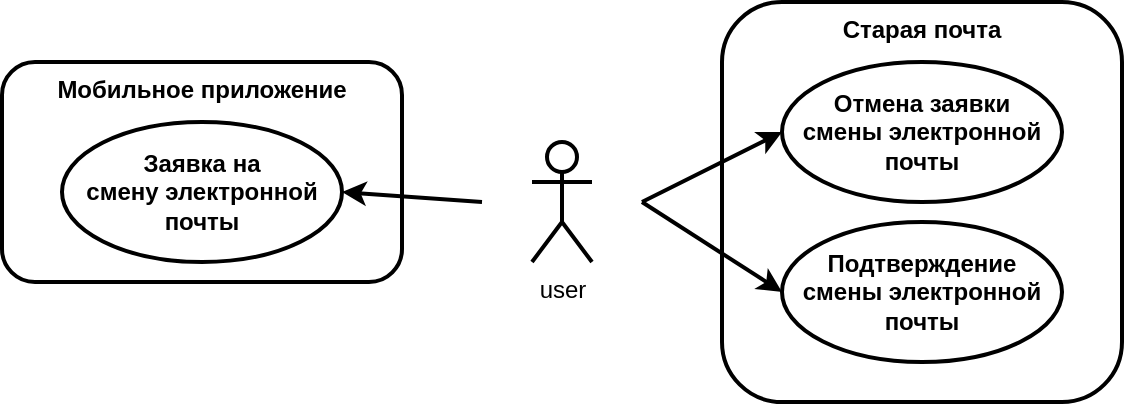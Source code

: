 <mxfile version="21.2.8" type="device">
  <diagram name="Page-1" id="eW0bg7WfZRuWj_yWLDX-">
    <mxGraphModel dx="987" dy="585" grid="1" gridSize="10" guides="1" tooltips="1" connect="1" arrows="1" fold="1" page="1" pageScale="1" pageWidth="850" pageHeight="1100" math="0" shadow="0">
      <root>
        <mxCell id="0" />
        <mxCell id="1" parent="0" />
        <mxCell id="JRjmI1aE77-BqFbRmC0a-8" value="&amp;nbsp;" style="html=1;whiteSpace=wrap;strokeColor=none;fillColor=none;" parent="1" vertex="1">
          <mxGeometry x="280" y="80" width="80" height="120" as="geometry" />
        </mxCell>
        <mxCell id="JRjmI1aE77-BqFbRmC0a-6" value="&lt;b&gt;Старая почта&lt;/b&gt;" style="html=1;whiteSpace=wrap;rounded=1;verticalAlign=top;strokeWidth=2;" parent="1" vertex="1">
          <mxGeometry x="400" y="40" width="200" height="200" as="geometry" />
        </mxCell>
        <mxCell id="JRjmI1aE77-BqFbRmC0a-3" value="&lt;b&gt;Мобильное приложение&lt;/b&gt;" style="html=1;whiteSpace=wrap;rounded=1;verticalAlign=top;strokeWidth=2;" parent="1" vertex="1">
          <mxGeometry x="40" y="70" width="200" height="110" as="geometry" />
        </mxCell>
        <mxCell id="JRjmI1aE77-BqFbRmC0a-1" value="user" style="shape=umlActor;verticalLabelPosition=bottom;verticalAlign=top;html=1;strokeWidth=2;" parent="1" vertex="1">
          <mxGeometry x="305" y="110" width="30" height="60" as="geometry" />
        </mxCell>
        <mxCell id="JRjmI1aE77-BqFbRmC0a-2" value="Заявка на&lt;br&gt;смену электронной почты" style="ellipse;whiteSpace=wrap;html=1;strokeWidth=2;fontStyle=1" parent="1" vertex="1">
          <mxGeometry x="70" y="100" width="140" height="70" as="geometry" />
        </mxCell>
        <mxCell id="JRjmI1aE77-BqFbRmC0a-4" value="Отмена заявки&lt;br&gt;смены электронной почты" style="ellipse;whiteSpace=wrap;html=1;strokeWidth=2;fontStyle=1" parent="1" vertex="1">
          <mxGeometry x="430" y="70" width="140" height="70" as="geometry" />
        </mxCell>
        <mxCell id="JRjmI1aE77-BqFbRmC0a-5" value="Подтверждение&lt;br&gt;смены электронной почты" style="ellipse;whiteSpace=wrap;html=1;strokeWidth=2;fontStyle=1" parent="1" vertex="1">
          <mxGeometry x="430" y="150" width="140" height="70" as="geometry" />
        </mxCell>
        <mxCell id="JRjmI1aE77-BqFbRmC0a-10" style="rounded=0;orthogonalLoop=1;jettySize=auto;html=1;exitX=1;exitY=0.5;exitDx=0;exitDy=0;entryX=0;entryY=0.5;entryDx=0;entryDy=0;strokeWidth=2;" parent="1" source="JRjmI1aE77-BqFbRmC0a-8" target="JRjmI1aE77-BqFbRmC0a-4" edge="1">
          <mxGeometry relative="1" as="geometry" />
        </mxCell>
        <mxCell id="JRjmI1aE77-BqFbRmC0a-11" style="rounded=0;orthogonalLoop=1;jettySize=auto;html=1;exitX=1;exitY=0.5;exitDx=0;exitDy=0;entryX=0;entryY=0.5;entryDx=0;entryDy=0;strokeWidth=2;" parent="1" source="JRjmI1aE77-BqFbRmC0a-8" target="JRjmI1aE77-BqFbRmC0a-5" edge="1">
          <mxGeometry relative="1" as="geometry" />
        </mxCell>
        <mxCell id="JKOrAIhQ_02OU27xedF2-1" style="rounded=0;orthogonalLoop=1;jettySize=auto;html=1;exitX=0;exitY=0.5;exitDx=0;exitDy=0;strokeWidth=2;entryX=1;entryY=0.5;entryDx=0;entryDy=0;" edge="1" parent="1" source="JRjmI1aE77-BqFbRmC0a-8" target="JRjmI1aE77-BqFbRmC0a-2">
          <mxGeometry relative="1" as="geometry" />
        </mxCell>
      </root>
    </mxGraphModel>
  </diagram>
</mxfile>
